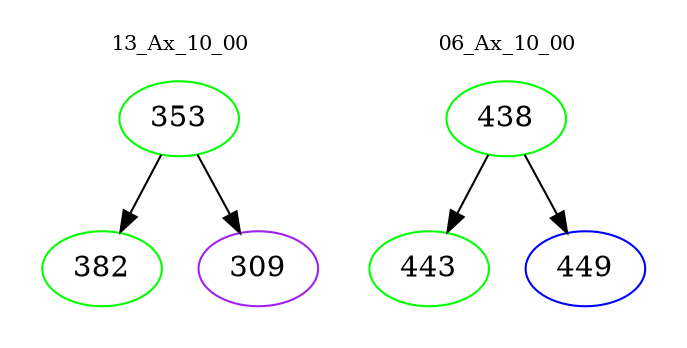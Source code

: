 digraph{
subgraph cluster_0 {
color = white
label = "13_Ax_10_00";
fontsize=10;
T0_353 [label="353", color="green"]
T0_353 -> T0_382 [color="black"]
T0_382 [label="382", color="green"]
T0_353 -> T0_309 [color="black"]
T0_309 [label="309", color="purple"]
}
subgraph cluster_1 {
color = white
label = "06_Ax_10_00";
fontsize=10;
T1_438 [label="438", color="green"]
T1_438 -> T1_443 [color="black"]
T1_443 [label="443", color="green"]
T1_438 -> T1_449 [color="black"]
T1_449 [label="449", color="blue"]
}
}
